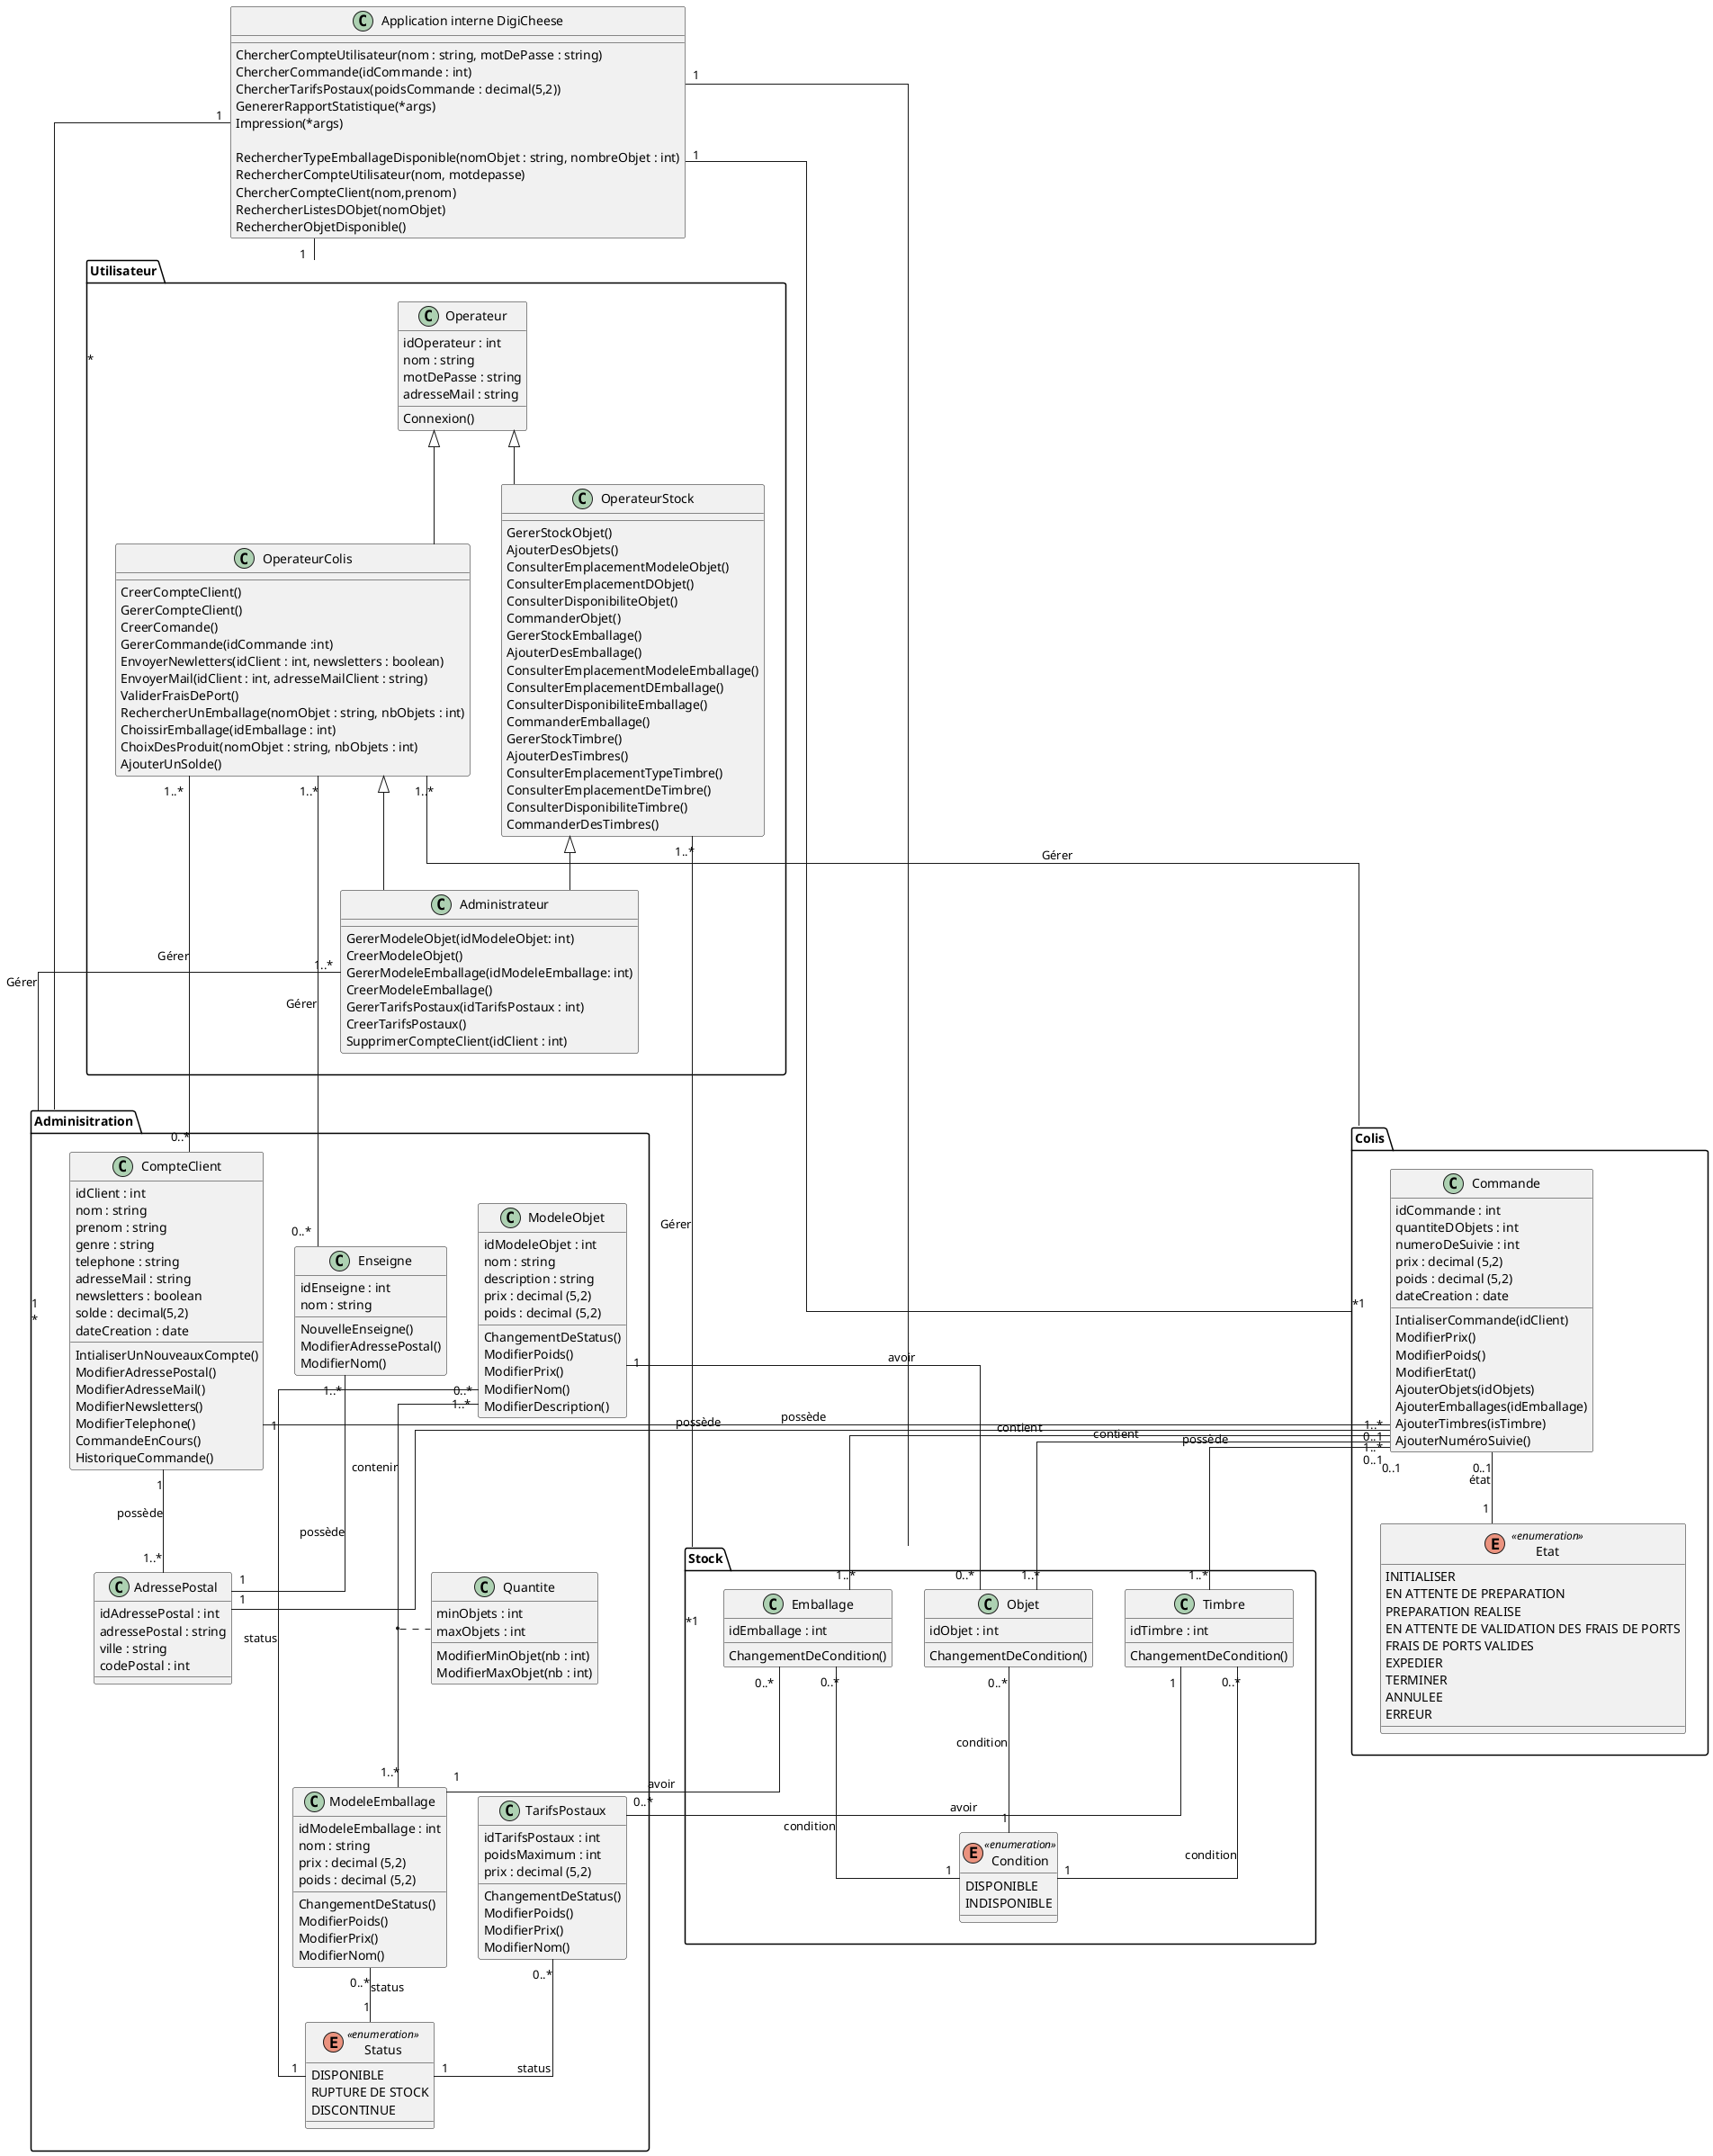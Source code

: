 @startuml Classe model
skinparam linetype ortho


package "Adminisitration"{

    class ModeleObjet {
        idModeleObjet : int
        nom : string
        description : string
        'disponible : boolean
        {field} prix : decimal (5,2)
        {field} poids : decimal (5,2)

        ChangementDeStatus()
        ModifierPoids()
        ModifierPrix()
        ModifierNom()
        ModifierDescription()
    }

    class ModeleEmballage {
        idModeleEmballage : int
        nom : string
        {field} prix : decimal (5,2)
        {field} poids : decimal (5,2)

        ChangementDeStatus()
        ModifierPoids()
        ModifierPrix()
        ModifierNom()
    }

    class TarifsPostaux {
        idTarifsPostaux : int
        poidsMaximum : int
        {field} prix : decimal (5,2)

        ChangementDeStatus()
        ModifierPoids()
        ModifierPrix()
        ModifierNom()
    }

    enum Status <<enumeration>>{
        DISPONIBLE
        RUPTURE DE STOCK
        DISCONTINUE
    }

    class Quantite {
        minObjets : int
        maxObjets : int
        
        ModifierMinObjet(nb : int)
        ModifierMaxObjet(nb : int)
    }

    class CompteClient {
        idClient : int
        nom : string
        prenom : string
        genre : string
        'adressePostal : string
        'codePostal : int
        'ville : string
        telephone : string
        adresseMail : string
        newsletters : boolean
        {field} solde : decimal(5,2)
        dateCreation : date

        IntialiserUnNouveauxCompte() 
        ModifierAdressePostal()
        ModifierAdresseMail()
        ModifierNewsletters()
        ModifierTelephone()
        CommandeEnCours()
        HistoriqueCommande()

    }

    class Enseigne {
        idEnseigne : int
        nom : string
        'ville : string
        'codePostal : int
        NouvelleEnseigne()
        ModifierAdressePostal()
        ModifierNom()
    }



    class AdressePostal {
        idAdressePostal : int
        adressePostal : string
        ville : string
        codePostal : int
    }

}
ModeleObjet "0..*"-- "1" Status : status
ModeleEmballage "0..*" -- "1" Status : status
TarifsPostaux "0..*" -- "1" Status : status

ModeleObjet "1..*" -- "1..*" ModeleEmballage : contenir
(ModeleObjet, ModeleEmballage) .. Quantite


package "Stock" {

    class Objet {
        idObjet : int
        ChangementDeCondition()
    }

    class Emballage {
        idEmballage : int
        ChangementDeCondition()
    }

    class Timbre {
        idTimbre : int
        ChangementDeCondition()
    }

    enum Condition <<enumeration>> {
        DISPONIBLE
        INDISPONIBLE
    }

}

Objet "0..*" -- "1" Condition : condition
Emballage "0..*" -- "1" Condition : condition
Timbre "0..*" -- "1" Condition : condition


Objet "0..*" -- "1" ModeleObjet : avoir
Emballage "0..*" -- "1" ModeleEmballage : avoir
TarifsPostaux "0..*" -- "1" Timbre : avoir

package "Colis" {

    class Commande {
        idCommande : int
        quantiteDObjets : int
        numeroDeSuivie : int
        {field} prix : decimal (5,2)
        {field} poids : decimal (5,2)
        dateCreation : date

        IntialiserCommande(idClient)
        ModifierPrix()
        ModifierPoids()
        ModifierEtat()
        AjouterObjets(idObjets)
        AjouterEmballages(idEmballage)
        AjouterTimbres(isTimbre)
        AjouterNuméroSuivie()

    }

    enum Etat <<enumeration>>{
        INITIALISER
        EN ATTENTE DE PREPARATION
        PREPARATION REALISE
        EN ATTENTE DE VALIDATION DES FRAIS DE PORTS
        FRAIS DE PORTS VALIDES
        EXPEDIER
        TERMINER
        ANNULEE
        ERREUR
    }

}

Commande "0..1" -- "1"Etat :état

package "Utilisateur" {

    class Operateur {
        idOperateur : int
        nom : string
        motDePasse : string
        adresseMail : string
        Connexion()
    }

    class OperateurColis {
        CreerCompteClient()
        GererCompteClient()
        CreerComande()
        GererCommande(idCommande :int)
        EnvoyerNewletters(idClient : int, newsletters : boolean)
        EnvoyerMail(idClient : int, adresseMailClient : string)
        ValiderFraisDePort()
        RechercherUnEmballage(nomObjet : string, nbObjets : int)
        ChoissirEmballage(idEmballage : int)
        ChoixDesProduit(nomObjet : string, nbObjets : int)
        AjouterUnSolde()
    }

    class OperateurStock {
        GererStockObjet()
        AjouterDesObjets()
        ConsulterEmplacementModeleObjet()
        ConsulterEmplacementDObjet()
        ConsulterDisponibiliteObjet()
        CommanderObjet()
        GererStockEmballage()
        AjouterDesEmballage()
        ConsulterEmplacementModeleEmballage()
        ConsulterEmplacementDEmballage()
        ConsulterDisponibiliteEmballage()
        CommanderEmballage()
        GererStockTimbre()
        AjouterDesTimbres()
        ConsulterEmplacementTypeTimbre()
        ConsulterEmplacementDeTimbre()
        ConsulterDisponibiliteTimbre()
        CommanderDesTimbres()

    }

    class Administrateur {
        GererModeleObjet(idModeleObjet: int)
        CreerModeleObjet()
        GererModeleEmballage(idModeleEmballage: int)
        CreerModeleEmballage()
        GererTarifsPostaux(idTarifsPostaux : int)
        CreerTarifsPostaux()
        SupprimerCompteClient(idClient : int)
    }

}


class "Application interne DigiCheese"{
    ChercherCompteUtilisateur(nom : string, motDePasse : string)
    ChercherCommande(idCommande : int)
    'ChercherObjetDisponible(nomObjet : string)
    'ChercherEmballagePourCommande(nomObjet : string, nombreObjet : int)
    ChercherTarifsPostaux(poidsCommande : decimal(5,2))
    GenererRapportStatistique(*args)
    Impression(*args)

    RechercherTypeEmballageDisponible(nomObjet : string, nombreObjet : int)
    RechercherCompteUtilisateur(nom, motdepasse)
    ChercherCompteClient(nom,prenom)
    RechercherListesDObjet(nomObjet)
    RechercherObjetDisponible()

    

}


CompteClient "1" -- "1..*" AdressePostal : possède
Commande "1..*" -- "1" AdressePostal : possède
Enseigne "1..*" -- "1"AdressePostal : possède

Commande "0..1" -- "1..*" Objet : contient
Commande "0..1" -- "1..*" Emballage : contient
Commande "0..1" -- "1..*" Timbre : possède


CompteClient "1" -- "1..*" Commande : possède



Administrateur "1..*" -- "1" Adminisitration : Gérer

OperateurColis "1..*" -- "1" Colis : Gérer

OperateurStock "1..*" -- "1" Stock : Gérer

Operateur <|-- OperateurColis
Operateur <|-- OperateurStock
OperateurStock <|-- Administrateur
OperateurColis <|-- Administrateur


OperateurColis "1..*" -- "0..*" CompteClient : Gérer
OperateurColis "1..*" -- "0..*" Enseigne : Gérer

"Application interne DigiCheese" "1" -- "*" Utilisateur
"Application interne DigiCheese" "1" -- "*" Adminisitration
"Application interne DigiCheese" "1" -- "*" Stock
"Application interne DigiCheese" "1" -- "*" Colis


'class Conditionnement {}

'diamond dia









'CompteClient "1"-- "0..*" Commande : possède
'Commande "1" -- "1..*" Objet : possède
'Emballage "1" -- "1..*" Objet : contenir

'CompteClient "1" -- "1..*" AdressePostal : possède
'Commande "1..*" -- "1" AdressePostal : possède
'Enseigne "1..*" -- "1"AdressePostal : possède

'note "Avoir une classe adresse à part permettra de faire des statistiques\n sur les positions géographique plus simplement" as N1

'N1 .. AdressePostal

'Emballage -- dia
'Objet -- dia
'Commande -- dia
'TarifsPostaux -- dia
'dia .. Conditionnement

'note "Suggestion pour calculer et montrer les liens pour le conditionnement" as N2
'N2 .. Conditionnement

'Operateur <|-- OperateurColis
'Operateur <|-- OperateurStock
'OperateurStock <|-- Administrateur
'OperateurColis <|-- Administrateur

'Commande "0..1" -- "1"Etat :état

'TarifsPostaux "1" -- "1..*" Commande : possède

'Emballage"1..*" -- "1..*"Commande : contient

@enduml